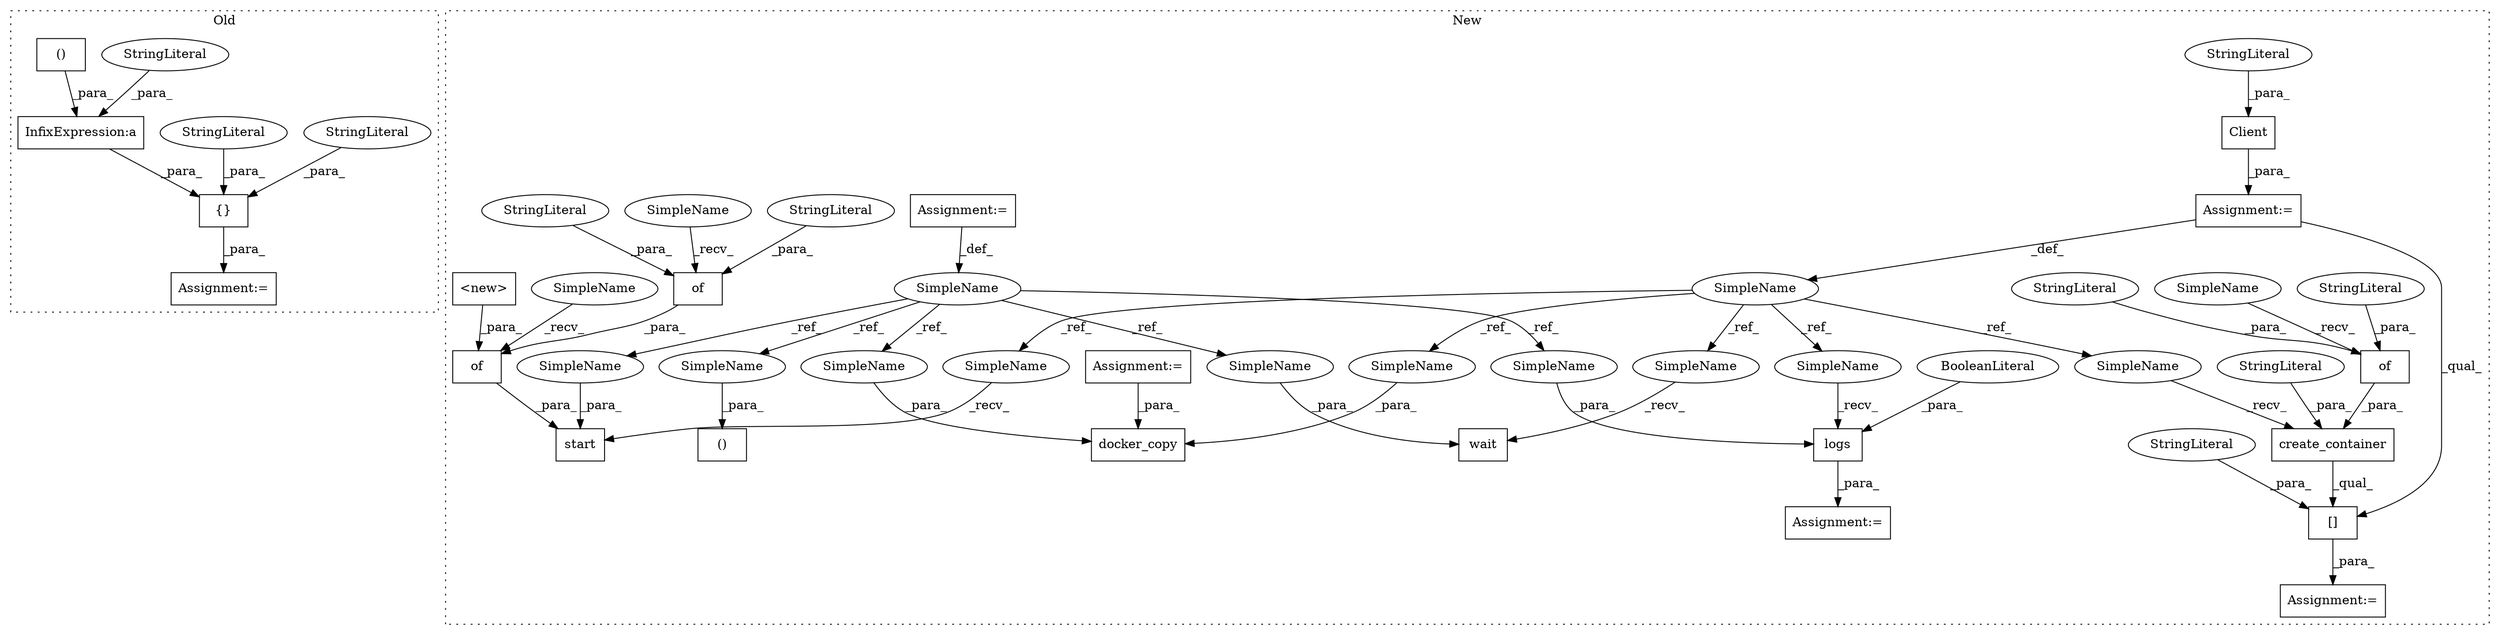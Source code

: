 digraph G {
subgraph cluster0 {
1 [label="{}" a="4" s="6535,6664" l="1,1" shape="box"];
5 [label="StringLiteral" a="45" s="6536" l="8" shape="ellipse"];
7 [label="Assignment:=" a="7" s="6522" l="1" shape="box"];
9 [label="InfixExpression:a" a="27" s="6570" l="10" shape="box"];
21 [label="StringLiteral" a="45" s="6551" l="19" shape="ellipse"];
22 [label="StringLiteral" a="45" s="6545" l="4" shape="ellipse"];
31 [label="()" a="106" s="6580" l="64" shape="box"];
label = "Old";
style="dotted";
}
subgraph cluster1 {
2 [label="Client" a="32" s="5988,6023" l="7,1" shape="box"];
3 [label="Assignment:=" a="7" s="6073" l="2" shape="box"];
4 [label="StringLiteral" a="45" s="5995" l="28" shape="ellipse"];
6 [label="Assignment:=" a="7" s="5987" l="1" shape="box"];
8 [label="create_container" a="32" s="6082,6154" l="17,1" shape="box"];
10 [label="of" a="32" s="6123,6153" l="3,1" shape="box"];
11 [label="of" a="32" s="6216,6313" l="3,1" shape="box"];
12 [label="<new>" a="14" s="6271" l="19" shape="box"];
13 [label="of" a="32" s="6295,6312" l="3,1" shape="box"];
14 [label="[]" a="2" s="6075,6160" l="81,1" shape="box"];
15 [label="StringLiteral" a="45" s="6099" l="19" shape="ellipse"];
16 [label="StringLiteral" a="45" s="6298" l="6" shape="ellipse"];
17 [label="StringLiteral" a="45" s="6143" l="7" shape="ellipse"];
18 [label="StringLiteral" a="45" s="6126" l="13" shape="ellipse"];
19 [label="StringLiteral" a="45" s="6156" l="4" shape="ellipse"];
20 [label="StringLiteral" a="45" s="6305" l="7" shape="ellipse"];
23 [label="wait" a="32" s="6330,6342" l="5,1" shape="box"];
24 [label="SimpleName" a="42" s="5387" l="7" shape="ellipse"];
25 [label="start" a="32" s="6198,6314" l="6,1" shape="box"];
26 [label="()" a="106" s="6039" l="34" shape="box"];
27 [label="SimpleName" a="42" s="5981" l="6" shape="ellipse"];
28 [label="Assignment:=" a="7" s="6397" l="1" shape="box"];
29 [label="logs" a="32" s="6405,6422" l="5,1" shape="box"];
30 [label="BooleanLiteral" a="9" s="6418" l="4" shape="ellipse"];
32 [label="docker_copy" a="32" s="6653,6702" l="12,1" shape="box"];
33 [label="Assignment:=" a="7" s="5387" l="7" shape="box"];
34 [label="Assignment:=" a="7" s="6556" l="1" shape="box"];
35 [label="SimpleName" a="42" s="6075" l="6" shape="ellipse"];
36 [label="SimpleName" a="42" s="6398" l="6" shape="ellipse"];
37 [label="SimpleName" a="42" s="6665" l="6" shape="ellipse"];
38 [label="SimpleName" a="42" s="6191" l="6" shape="ellipse"];
39 [label="SimpleName" a="42" s="6323" l="6" shape="ellipse"];
40 [label="SimpleName" a="42" s="6212" l="3" shape="ellipse"];
41 [label="SimpleName" a="42" s="6119" l="3" shape="ellipse"];
42 [label="SimpleName" a="42" s="6291" l="3" shape="ellipse"];
43 [label="SimpleName" a="42" s="6335" l="7" shape="ellipse"];
44 [label="SimpleName" a="42" s="6066" l="7" shape="ellipse"];
45 [label="SimpleName" a="42" s="6410" l="7" shape="ellipse"];
46 [label="SimpleName" a="42" s="6672" l="7" shape="ellipse"];
47 [label="SimpleName" a="42" s="6204" l="7" shape="ellipse"];
label = "New";
style="dotted";
}
1 -> 7 [label="_para_"];
2 -> 6 [label="_para_"];
4 -> 2 [label="_para_"];
5 -> 1 [label="_para_"];
6 -> 14 [label="_qual_"];
6 -> 27 [label="_def_"];
8 -> 14 [label="_qual_"];
9 -> 1 [label="_para_"];
10 -> 8 [label="_para_"];
11 -> 25 [label="_para_"];
12 -> 11 [label="_para_"];
13 -> 11 [label="_para_"];
14 -> 3 [label="_para_"];
15 -> 8 [label="_para_"];
16 -> 13 [label="_para_"];
17 -> 10 [label="_para_"];
18 -> 10 [label="_para_"];
19 -> 14 [label="_para_"];
20 -> 13 [label="_para_"];
21 -> 9 [label="_para_"];
22 -> 1 [label="_para_"];
24 -> 46 [label="_ref_"];
24 -> 44 [label="_ref_"];
24 -> 47 [label="_ref_"];
24 -> 43 [label="_ref_"];
24 -> 45 [label="_ref_"];
27 -> 36 [label="_ref_"];
27 -> 38 [label="_ref_"];
27 -> 35 [label="_ref_"];
27 -> 37 [label="_ref_"];
27 -> 39 [label="_ref_"];
29 -> 28 [label="_para_"];
30 -> 29 [label="_para_"];
31 -> 9 [label="_para_"];
33 -> 24 [label="_def_"];
34 -> 32 [label="_para_"];
35 -> 8 [label="_recv_"];
36 -> 29 [label="_recv_"];
37 -> 32 [label="_para_"];
38 -> 25 [label="_recv_"];
39 -> 23 [label="_recv_"];
40 -> 11 [label="_recv_"];
41 -> 10 [label="_recv_"];
42 -> 13 [label="_recv_"];
43 -> 23 [label="_para_"];
44 -> 26 [label="_para_"];
45 -> 29 [label="_para_"];
46 -> 32 [label="_para_"];
47 -> 25 [label="_para_"];
}
